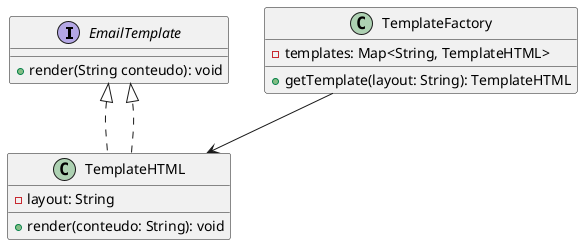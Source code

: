 @startuml Fly
interface EmailTemplate {
    +render(String conteudo): void
}

class TemplateHTML implements EmailTemplate {
    -layout: String
    +render(conteudo: String): void
}

class TemplateFactory {
    -templates: Map<String, TemplateHTML>
    +getTemplate(layout: String): TemplateHTML
}

TemplateFactory --> TemplateHTML
TemplateHTML ..|> EmailTemplate
@enduml
